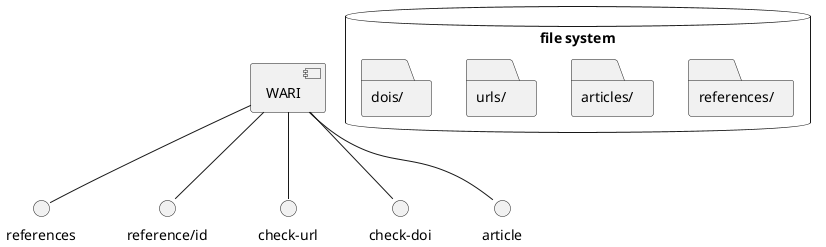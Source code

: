 @startuml
'https://plantuml.com/component-diagram

[WARI] -- references
[WARI] -- "reference/id"
[WARI] -- "check-url"
[WARI] -- "check-doi"
[WARI] -- "article"


database "file system" {

  folder "references/" {
  }
  folder "articles/" {
  }
  folder "urls/" {
  }
  folder "dois/" {
  }

}
@enduml